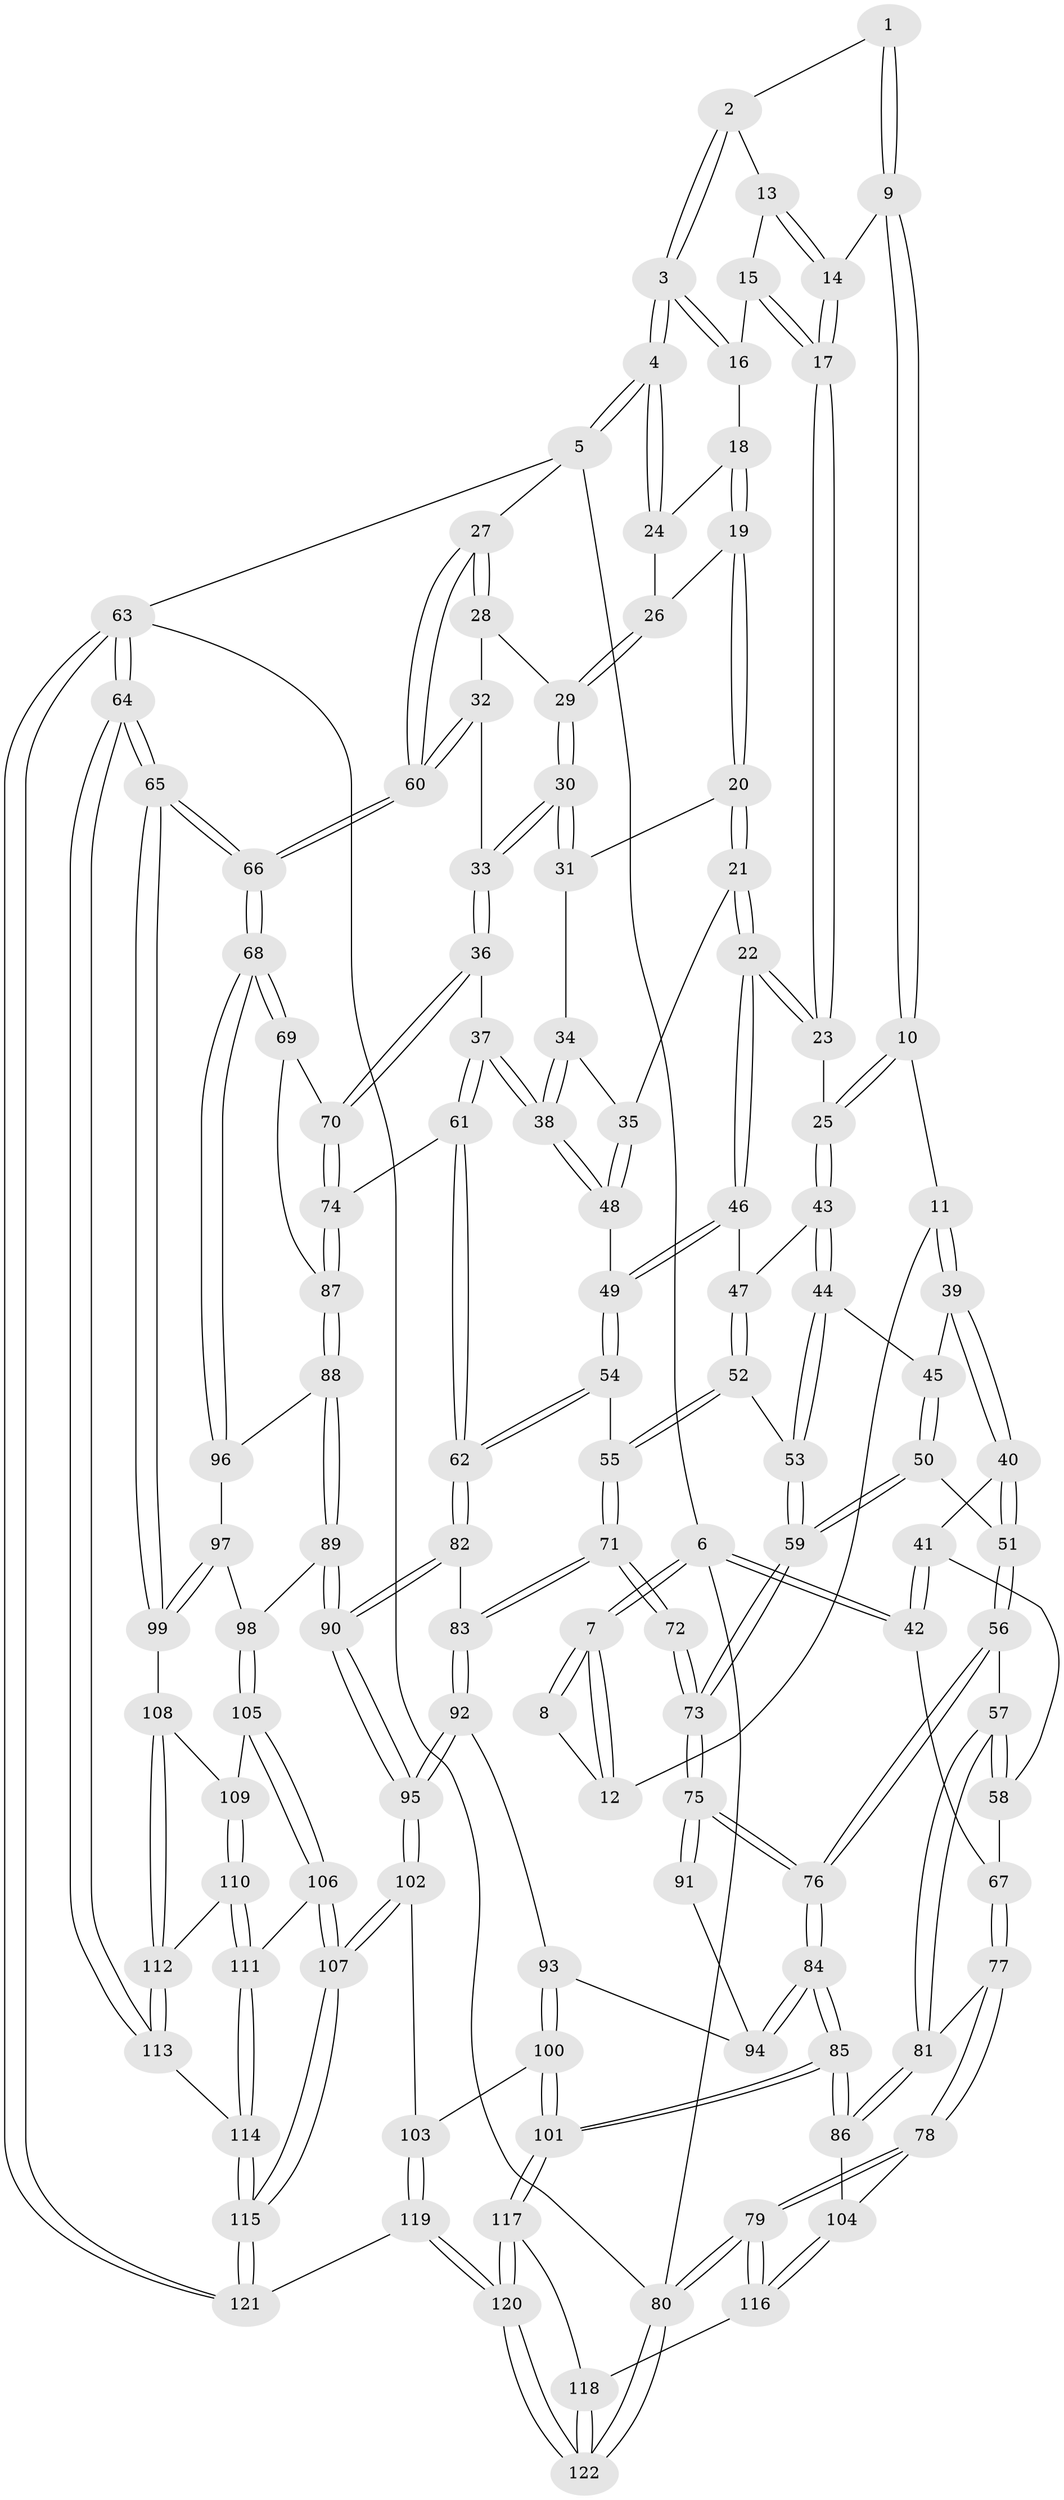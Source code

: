 // Generated by graph-tools (version 1.1) at 2025/51/03/09/25 03:51:08]
// undirected, 122 vertices, 302 edges
graph export_dot {
graph [start="1"]
  node [color=gray90,style=filled];
  1 [pos="+0.519623792847176+0"];
  2 [pos="+0.6367950393082917+0"];
  3 [pos="+1+0"];
  4 [pos="+1+0"];
  5 [pos="+1+0"];
  6 [pos="+0+0"];
  7 [pos="+0+0"];
  8 [pos="+0.45745484353329546+0"];
  9 [pos="+0.46162463518145896+0.06071548968905274"];
  10 [pos="+0.4374847823883153+0.14108564292656406"];
  11 [pos="+0.2729303307527427+0.13327074555333948"];
  12 [pos="+0.2710852781556726+0.12978304703386864"];
  13 [pos="+0.6383600291567706+0"];
  14 [pos="+0.616396246238152+0.10246866385517364"];
  15 [pos="+0.7140654489341768+0.10000707169759748"];
  16 [pos="+0.7401984362500602+0.11201098330405361"];
  17 [pos="+0.6202373222601791+0.16310099805656453"];
  18 [pos="+0.7445584060763909+0.11893687994335364"];
  19 [pos="+0.7551800980441288+0.16173145870458872"];
  20 [pos="+0.7473935202264158+0.178570199377663"];
  21 [pos="+0.6498259745436356+0.2127784309308042"];
  22 [pos="+0.6268981101693937+0.21000273747613707"];
  23 [pos="+0.6116183455120903+0.19073385086072472"];
  24 [pos="+0.871192227213245+0.09174855192948654"];
  25 [pos="+0.46265902792403435+0.17741825844634948"];
  26 [pos="+0.8498769103657813+0.14161408991114527"];
  27 [pos="+1+0"];
  28 [pos="+0.9113291898029633+0.21454472541614292"];
  29 [pos="+0.8535302661405112+0.18475191869602395"];
  30 [pos="+0.831199967005741+0.2192583930315865"];
  31 [pos="+0.7793123750701211+0.2191709552657487"];
  32 [pos="+0.9230173307434512+0.33965368834256326"];
  33 [pos="+0.8718282324056982+0.3720875656815108"];
  34 [pos="+0.7776178433112868+0.22330684049431984"];
  35 [pos="+0.7241982795511815+0.26919683121016574"];
  36 [pos="+0.8512542774519473+0.39588085944803286"];
  37 [pos="+0.8296177744143806+0.3917777634488355"];
  38 [pos="+0.799015091232888+0.3813201980888045"];
  39 [pos="+0.22469802236496023+0.2506026653674415"];
  40 [pos="+0.20836392437293474+0.26384829797209197"];
  41 [pos="+0.20282818260510208+0.26479298378053073"];
  42 [pos="+0+0.1631679925146263"];
  43 [pos="+0.4466668238870111+0.2597532356237162"];
  44 [pos="+0.4271306920531048+0.3071279961595555"];
  45 [pos="+0.34434565492341307+0.30157231454922656"];
  46 [pos="+0.6134745964187083+0.3093088018676374"];
  47 [pos="+0.6010409604111927+0.3176931988666377"];
  48 [pos="+0.7770522266840674+0.3770247350145024"];
  49 [pos="+0.7132063721548612+0.3874229382323974"];
  50 [pos="+0.29161926866553284+0.44756998975299106"];
  51 [pos="+0.2698730547040282+0.4498443641674162"];
  52 [pos="+0.5147214454763732+0.41818332595853214"];
  53 [pos="+0.45930681841729326+0.41687144046653957"];
  54 [pos="+0.6287580593921686+0.4802469790261462"];
  55 [pos="+0.6015378404661551+0.4778548813448899"];
  56 [pos="+0.23090255028163406+0.48668407400644476"];
  57 [pos="+0.13196290047749+0.4855990666257063"];
  58 [pos="+0.10625679992087438+0.4227890792358702"];
  59 [pos="+0.4190090591893337+0.46211155859558695"];
  60 [pos="+1+0.2425776668635146"];
  61 [pos="+0.6918889952865522+0.5442810444251471"];
  62 [pos="+0.6761935047568858+0.5448028254298863"];
  63 [pos="+1+1"];
  64 [pos="+1+1"];
  65 [pos="+1+0.9299070720891902"];
  66 [pos="+1+0.6301714671254637"];
  67 [pos="+0+0.22461231480812158"];
  68 [pos="+1+0.6086987115775303"];
  69 [pos="+0.8909700802945462+0.48069873842708993"];
  70 [pos="+0.8595517868985548+0.4210960151884625"];
  71 [pos="+0.5338217124777913+0.6007644844786584"];
  72 [pos="+0.4888893230687894+0.587552511754717"];
  73 [pos="+0.420449420244936+0.4833884437021795"];
  74 [pos="+0.7391654124499879+0.556787680103778"];
  75 [pos="+0.34347981514339015+0.6141075112210626"];
  76 [pos="+0.29008675522861627+0.6874739714091981"];
  77 [pos="+0+0.5881898015775436"];
  78 [pos="+0+0.6229109919735313"];
  79 [pos="+0+1"];
  80 [pos="+0+1"];
  81 [pos="+0.058267376393184724+0.5741040428595997"];
  82 [pos="+0.6709369996557086+0.5630618430882948"];
  83 [pos="+0.5454555339603107+0.6161353932547444"];
  84 [pos="+0.28842755232647815+0.7013852948886008"];
  85 [pos="+0.26340761366725707+0.768321508743813"];
  86 [pos="+0.21668673357382326+0.764203142114224"];
  87 [pos="+0.806073571897254+0.6183095923796785"];
  88 [pos="+0.8064934785250668+0.636902416974587"];
  89 [pos="+0.7547420753045413+0.7173045022666913"];
  90 [pos="+0.676086520857914+0.7347923624715792"];
  91 [pos="+0.4841118291210279+0.5925676145584263"];
  92 [pos="+0.5843822915241346+0.7195115330151678"];
  93 [pos="+0.5096209821009323+0.7401672006980766"];
  94 [pos="+0.4482299034067843+0.640050704128018"];
  95 [pos="+0.6559397892411687+0.7489400435491206"];
  96 [pos="+0.9639498826937699+0.66392640801303"];
  97 [pos="+0.903175088737423+0.7447300923455803"];
  98 [pos="+0.8078577878065659+0.7541404935766892"];
  99 [pos="+0.9356690323419259+0.8203046894021595"];
  100 [pos="+0.3849705230074849+0.812400852129481"];
  101 [pos="+0.31718412512316735+0.8306294902967784"];
  102 [pos="+0.6530107832269312+0.8329605158220866"];
  103 [pos="+0.5893515531131431+0.8838252854215418"];
  104 [pos="+0.14485237910998733+0.7959733731562492"];
  105 [pos="+0.8220030103211274+0.7974340973256254"];
  106 [pos="+0.7991371159377337+0.8589239384238722"];
  107 [pos="+0.7265499650500388+0.9169370840776951"];
  108 [pos="+0.932537354489887+0.8222405445465405"];
  109 [pos="+0.8667507952005851+0.8337057094382996"];
  110 [pos="+0.862075185768966+0.8608226334226075"];
  111 [pos="+0.8497630360782169+0.8794194594396072"];
  112 [pos="+0.9051955213838417+0.8839970685721195"];
  113 [pos="+0.9080328333662668+0.9372636394080386"];
  114 [pos="+0.8538919411118979+0.9401979245093025"];
  115 [pos="+0.7566605655937018+0.9996795991978266"];
  116 [pos="+0.029754968734637226+0.8969422699325049"];
  117 [pos="+0.32323856633380244+0.8800418893496939"];
  118 [pos="+0.16377478331181117+0.9659199067150408"];
  119 [pos="+0.4403216833642334+1"];
  120 [pos="+0.422097780766118+1"];
  121 [pos="+0.7201110176172463+1"];
  122 [pos="+0+1"];
  1 -- 2;
  1 -- 9;
  1 -- 9;
  2 -- 3;
  2 -- 3;
  2 -- 13;
  3 -- 4;
  3 -- 4;
  3 -- 16;
  3 -- 16;
  4 -- 5;
  4 -- 5;
  4 -- 24;
  4 -- 24;
  5 -- 6;
  5 -- 27;
  5 -- 63;
  6 -- 7;
  6 -- 7;
  6 -- 42;
  6 -- 42;
  6 -- 80;
  7 -- 8;
  7 -- 8;
  7 -- 12;
  7 -- 12;
  8 -- 12;
  9 -- 10;
  9 -- 10;
  9 -- 14;
  10 -- 11;
  10 -- 25;
  10 -- 25;
  11 -- 12;
  11 -- 39;
  11 -- 39;
  13 -- 14;
  13 -- 14;
  13 -- 15;
  14 -- 17;
  14 -- 17;
  15 -- 16;
  15 -- 17;
  15 -- 17;
  16 -- 18;
  17 -- 23;
  17 -- 23;
  18 -- 19;
  18 -- 19;
  18 -- 24;
  19 -- 20;
  19 -- 20;
  19 -- 26;
  20 -- 21;
  20 -- 21;
  20 -- 31;
  21 -- 22;
  21 -- 22;
  21 -- 35;
  22 -- 23;
  22 -- 23;
  22 -- 46;
  22 -- 46;
  23 -- 25;
  24 -- 26;
  25 -- 43;
  25 -- 43;
  26 -- 29;
  26 -- 29;
  27 -- 28;
  27 -- 28;
  27 -- 60;
  27 -- 60;
  28 -- 29;
  28 -- 32;
  29 -- 30;
  29 -- 30;
  30 -- 31;
  30 -- 31;
  30 -- 33;
  30 -- 33;
  31 -- 34;
  32 -- 33;
  32 -- 60;
  32 -- 60;
  33 -- 36;
  33 -- 36;
  34 -- 35;
  34 -- 38;
  34 -- 38;
  35 -- 48;
  35 -- 48;
  36 -- 37;
  36 -- 70;
  36 -- 70;
  37 -- 38;
  37 -- 38;
  37 -- 61;
  37 -- 61;
  38 -- 48;
  38 -- 48;
  39 -- 40;
  39 -- 40;
  39 -- 45;
  40 -- 41;
  40 -- 51;
  40 -- 51;
  41 -- 42;
  41 -- 42;
  41 -- 58;
  42 -- 67;
  43 -- 44;
  43 -- 44;
  43 -- 47;
  44 -- 45;
  44 -- 53;
  44 -- 53;
  45 -- 50;
  45 -- 50;
  46 -- 47;
  46 -- 49;
  46 -- 49;
  47 -- 52;
  47 -- 52;
  48 -- 49;
  49 -- 54;
  49 -- 54;
  50 -- 51;
  50 -- 59;
  50 -- 59;
  51 -- 56;
  51 -- 56;
  52 -- 53;
  52 -- 55;
  52 -- 55;
  53 -- 59;
  53 -- 59;
  54 -- 55;
  54 -- 62;
  54 -- 62;
  55 -- 71;
  55 -- 71;
  56 -- 57;
  56 -- 76;
  56 -- 76;
  57 -- 58;
  57 -- 58;
  57 -- 81;
  57 -- 81;
  58 -- 67;
  59 -- 73;
  59 -- 73;
  60 -- 66;
  60 -- 66;
  61 -- 62;
  61 -- 62;
  61 -- 74;
  62 -- 82;
  62 -- 82;
  63 -- 64;
  63 -- 64;
  63 -- 121;
  63 -- 121;
  63 -- 80;
  64 -- 65;
  64 -- 65;
  64 -- 113;
  64 -- 113;
  65 -- 66;
  65 -- 66;
  65 -- 99;
  65 -- 99;
  66 -- 68;
  66 -- 68;
  67 -- 77;
  67 -- 77;
  68 -- 69;
  68 -- 69;
  68 -- 96;
  68 -- 96;
  69 -- 70;
  69 -- 87;
  70 -- 74;
  70 -- 74;
  71 -- 72;
  71 -- 72;
  71 -- 83;
  71 -- 83;
  72 -- 73;
  72 -- 73;
  73 -- 75;
  73 -- 75;
  74 -- 87;
  74 -- 87;
  75 -- 76;
  75 -- 76;
  75 -- 91;
  75 -- 91;
  76 -- 84;
  76 -- 84;
  77 -- 78;
  77 -- 78;
  77 -- 81;
  78 -- 79;
  78 -- 79;
  78 -- 104;
  79 -- 80;
  79 -- 80;
  79 -- 116;
  79 -- 116;
  80 -- 122;
  80 -- 122;
  81 -- 86;
  81 -- 86;
  82 -- 83;
  82 -- 90;
  82 -- 90;
  83 -- 92;
  83 -- 92;
  84 -- 85;
  84 -- 85;
  84 -- 94;
  84 -- 94;
  85 -- 86;
  85 -- 86;
  85 -- 101;
  85 -- 101;
  86 -- 104;
  87 -- 88;
  87 -- 88;
  88 -- 89;
  88 -- 89;
  88 -- 96;
  89 -- 90;
  89 -- 90;
  89 -- 98;
  90 -- 95;
  90 -- 95;
  91 -- 94;
  92 -- 93;
  92 -- 95;
  92 -- 95;
  93 -- 94;
  93 -- 100;
  93 -- 100;
  95 -- 102;
  95 -- 102;
  96 -- 97;
  97 -- 98;
  97 -- 99;
  97 -- 99;
  98 -- 105;
  98 -- 105;
  99 -- 108;
  100 -- 101;
  100 -- 101;
  100 -- 103;
  101 -- 117;
  101 -- 117;
  102 -- 103;
  102 -- 107;
  102 -- 107;
  103 -- 119;
  103 -- 119;
  104 -- 116;
  104 -- 116;
  105 -- 106;
  105 -- 106;
  105 -- 109;
  106 -- 107;
  106 -- 107;
  106 -- 111;
  107 -- 115;
  107 -- 115;
  108 -- 109;
  108 -- 112;
  108 -- 112;
  109 -- 110;
  109 -- 110;
  110 -- 111;
  110 -- 111;
  110 -- 112;
  111 -- 114;
  111 -- 114;
  112 -- 113;
  112 -- 113;
  113 -- 114;
  114 -- 115;
  114 -- 115;
  115 -- 121;
  115 -- 121;
  116 -- 118;
  117 -- 118;
  117 -- 120;
  117 -- 120;
  118 -- 122;
  118 -- 122;
  119 -- 120;
  119 -- 120;
  119 -- 121;
  120 -- 122;
  120 -- 122;
}
